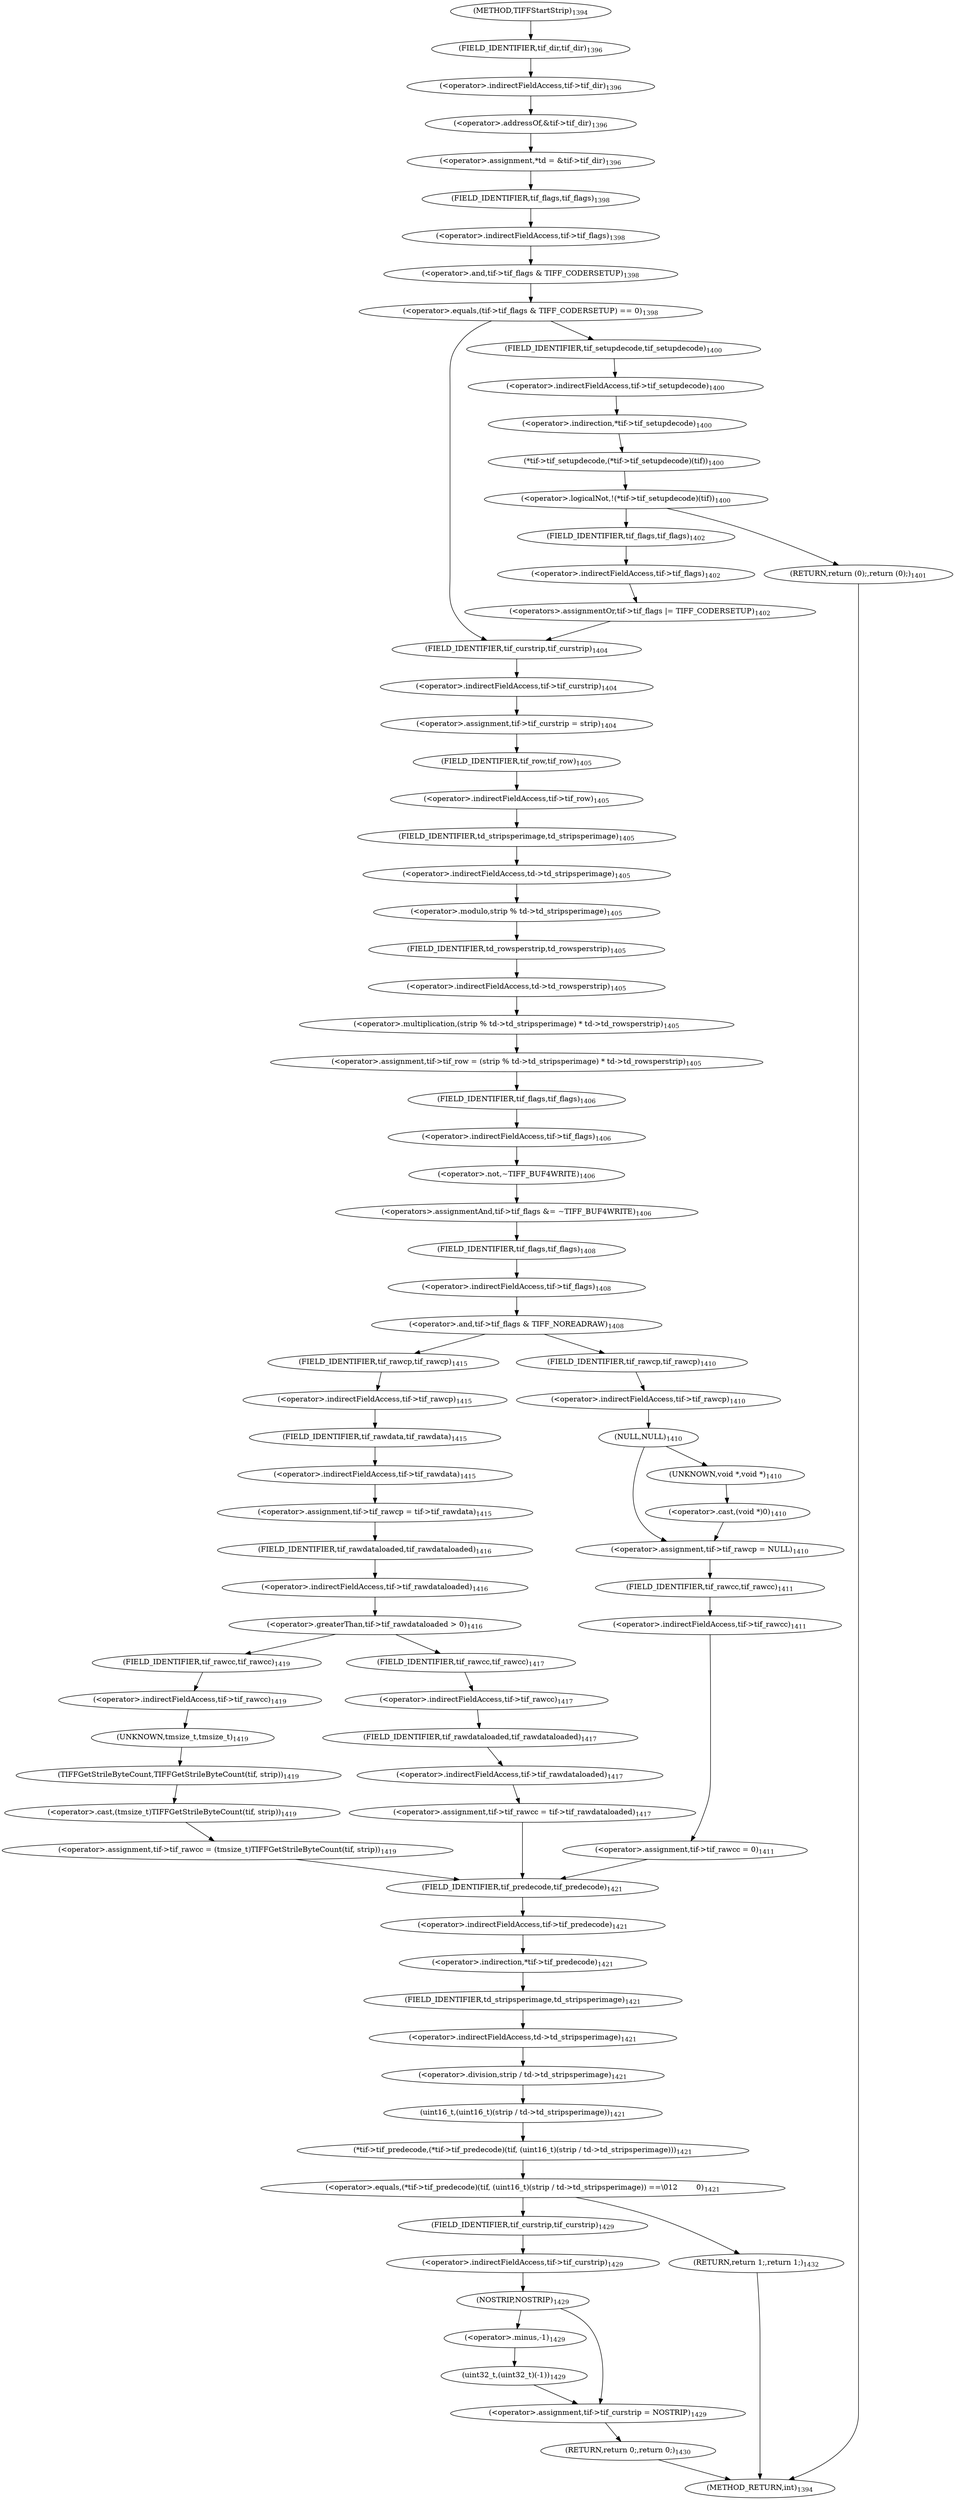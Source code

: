 digraph "TIFFStartStrip" {  
"77217" [label = <(&lt;operator&gt;.assignment,*td = &amp;tif-&gt;tif_dir)<SUB>1396</SUB>> ]
"77248" [label = <(&lt;operator&gt;.assignment,tif-&gt;tif_curstrip = strip)<SUB>1404</SUB>> ]
"77253" [label = <(&lt;operator&gt;.assignment,tif-&gt;tif_row = (strip % td-&gt;td_stripsperimage) * td-&gt;td_rowsperstrip)<SUB>1405</SUB>> ]
"77266" [label = <(&lt;operators&gt;.assignmentAnd,tif-&gt;tif_flags &amp;= ~TIFF_BUF4WRITE)<SUB>1406</SUB>> ]
"77354" [label = <(RETURN,return 1;,return 1;)<SUB>1432</SUB>> ]
"77219" [label = <(&lt;operator&gt;.addressOf,&amp;tif-&gt;tif_dir)<SUB>1396</SUB>> ]
"77224" [label = <(&lt;operator&gt;.equals,(tif-&gt;tif_flags &amp; TIFF_CODERSETUP) == 0)<SUB>1398</SUB>> ]
"77249" [label = <(&lt;operator&gt;.indirectFieldAccess,tif-&gt;tif_curstrip)<SUB>1404</SUB>> ]
"77254" [label = <(&lt;operator&gt;.indirectFieldAccess,tif-&gt;tif_row)<SUB>1405</SUB>> ]
"77257" [label = <(&lt;operator&gt;.multiplication,(strip % td-&gt;td_stripsperimage) * td-&gt;td_rowsperstrip)<SUB>1405</SUB>> ]
"77267" [label = <(&lt;operator&gt;.indirectFieldAccess,tif-&gt;tif_flags)<SUB>1406</SUB>> ]
"77270" [label = <(&lt;operator&gt;.not,~TIFF_BUF4WRITE)<SUB>1406</SUB>> ]
"77273" [label = <(&lt;operator&gt;.and,tif-&gt;tif_flags &amp; TIFF_NOREADRAW)<SUB>1408</SUB>> ]
"77328" [label = <(&lt;operator&gt;.equals,(*tif-&gt;tif_predecode)(tif, (uint16_t)(strip / td-&gt;td_stripsperimage)) ==\012        0)<SUB>1421</SUB>> ]
"77220" [label = <(&lt;operator&gt;.indirectFieldAccess,tif-&gt;tif_dir)<SUB>1396</SUB>> ]
"77225" [label = <(&lt;operator&gt;.and,tif-&gt;tif_flags &amp; TIFF_CODERSETUP)<SUB>1398</SUB>> ]
"77243" [label = <(&lt;operators&gt;.assignmentOr,tif-&gt;tif_flags |= TIFF_CODERSETUP)<SUB>1402</SUB>> ]
"77251" [label = <(FIELD_IDENTIFIER,tif_curstrip,tif_curstrip)<SUB>1404</SUB>> ]
"77256" [label = <(FIELD_IDENTIFIER,tif_row,tif_row)<SUB>1405</SUB>> ]
"77258" [label = <(&lt;operator&gt;.modulo,strip % td-&gt;td_stripsperimage)<SUB>1405</SUB>> ]
"77263" [label = <(&lt;operator&gt;.indirectFieldAccess,td-&gt;td_rowsperstrip)<SUB>1405</SUB>> ]
"77269" [label = <(FIELD_IDENTIFIER,tif_flags,tif_flags)<SUB>1406</SUB>> ]
"77274" [label = <(&lt;operator&gt;.indirectFieldAccess,tif-&gt;tif_flags)<SUB>1408</SUB>> ]
"77279" [label = <(&lt;operator&gt;.assignment,tif-&gt;tif_rawcp = NULL)<SUB>1410</SUB>> ]
"77288" [label = <(&lt;operator&gt;.assignment,tif-&gt;tif_rawcc = 0)<SUB>1411</SUB>> ]
"77329" [label = <(*tif-&gt;tif_predecode,(*tif-&gt;tif_predecode)(tif, (uint16_t)(strip / td-&gt;td_stripsperimage)))<SUB>1421</SUB>> ]
"77343" [label = <(&lt;operator&gt;.assignment,tif-&gt;tif_curstrip = NOSTRIP)<SUB>1429</SUB>> ]
"77352" [label = <(RETURN,return 0;,return 0;)<SUB>1430</SUB>> ]
"77222" [label = <(FIELD_IDENTIFIER,tif_dir,tif_dir)<SUB>1396</SUB>> ]
"77226" [label = <(&lt;operator&gt;.indirectFieldAccess,tif-&gt;tif_flags)<SUB>1398</SUB>> ]
"77233" [label = <(&lt;operator&gt;.logicalNot,!(*tif-&gt;tif_setupdecode)(tif))<SUB>1400</SUB>> ]
"77244" [label = <(&lt;operator&gt;.indirectFieldAccess,tif-&gt;tif_flags)<SUB>1402</SUB>> ]
"77260" [label = <(&lt;operator&gt;.indirectFieldAccess,td-&gt;td_stripsperimage)<SUB>1405</SUB>> ]
"77265" [label = <(FIELD_IDENTIFIER,td_rowsperstrip,td_rowsperstrip)<SUB>1405</SUB>> ]
"77276" [label = <(FIELD_IDENTIFIER,tif_flags,tif_flags)<SUB>1408</SUB>> ]
"77280" [label = <(&lt;operator&gt;.indirectFieldAccess,tif-&gt;tif_rawcp)<SUB>1410</SUB>> ]
"77283" [label = <(NULL,NULL)<SUB>1410</SUB>> ]
"77289" [label = <(&lt;operator&gt;.indirectFieldAccess,tif-&gt;tif_rawcc)<SUB>1411</SUB>> ]
"77295" [label = <(&lt;operator&gt;.assignment,tif-&gt;tif_rawcp = tif-&gt;tif_rawdata)<SUB>1415</SUB>> ]
"77330" [label = <(&lt;operator&gt;.indirection,*tif-&gt;tif_predecode)<SUB>1421</SUB>> ]
"77335" [label = <(uint16_t,(uint16_t)(strip / td-&gt;td_stripsperimage))<SUB>1421</SUB>> ]
"77344" [label = <(&lt;operator&gt;.indirectFieldAccess,tif-&gt;tif_curstrip)<SUB>1429</SUB>> ]
"77347" [label = <(NOSTRIP,NOSTRIP)<SUB>1429</SUB>> ]
"77228" [label = <(FIELD_IDENTIFIER,tif_flags,tif_flags)<SUB>1398</SUB>> ]
"77234" [label = <(*tif-&gt;tif_setupdecode,(*tif-&gt;tif_setupdecode)(tif))<SUB>1400</SUB>> ]
"77241" [label = <(RETURN,return (0);,return (0);)<SUB>1401</SUB>> ]
"77246" [label = <(FIELD_IDENTIFIER,tif_flags,tif_flags)<SUB>1402</SUB>> ]
"77262" [label = <(FIELD_IDENTIFIER,td_stripsperimage,td_stripsperimage)<SUB>1405</SUB>> ]
"77282" [label = <(FIELD_IDENTIFIER,tif_rawcp,tif_rawcp)<SUB>1410</SUB>> ]
"77291" [label = <(FIELD_IDENTIFIER,tif_rawcc,tif_rawcc)<SUB>1411</SUB>> ]
"77296" [label = <(&lt;operator&gt;.indirectFieldAccess,tif-&gt;tif_rawcp)<SUB>1415</SUB>> ]
"77299" [label = <(&lt;operator&gt;.indirectFieldAccess,tif-&gt;tif_rawdata)<SUB>1415</SUB>> ]
"77303" [label = <(&lt;operator&gt;.greaterThan,tif-&gt;tif_rawdataloaded &gt; 0)<SUB>1416</SUB>> ]
"77331" [label = <(&lt;operator&gt;.indirectFieldAccess,tif-&gt;tif_predecode)<SUB>1421</SUB>> ]
"77336" [label = <(&lt;operator&gt;.division,strip / td-&gt;td_stripsperimage)<SUB>1421</SUB>> ]
"77346" [label = <(FIELD_IDENTIFIER,tif_curstrip,tif_curstrip)<SUB>1429</SUB>> ]
"77235" [label = <(&lt;operator&gt;.indirection,*tif-&gt;tif_setupdecode)<SUB>1400</SUB>> ]
"77285" [label = <(&lt;operator&gt;.cast,(void *)0)<SUB>1410</SUB>> ]
"77298" [label = <(FIELD_IDENTIFIER,tif_rawcp,tif_rawcp)<SUB>1415</SUB>> ]
"77301" [label = <(FIELD_IDENTIFIER,tif_rawdata,tif_rawdata)<SUB>1415</SUB>> ]
"77304" [label = <(&lt;operator&gt;.indirectFieldAccess,tif-&gt;tif_rawdataloaded)<SUB>1416</SUB>> ]
"77309" [label = <(&lt;operator&gt;.assignment,tif-&gt;tif_rawcc = tif-&gt;tif_rawdataloaded)<SUB>1417</SUB>> ]
"77333" [label = <(FIELD_IDENTIFIER,tif_predecode,tif_predecode)<SUB>1421</SUB>> ]
"77338" [label = <(&lt;operator&gt;.indirectFieldAccess,td-&gt;td_stripsperimage)<SUB>1421</SUB>> ]
"77349" [label = <(uint32_t,(uint32_t)(-1))<SUB>1429</SUB>> ]
"77236" [label = <(&lt;operator&gt;.indirectFieldAccess,tif-&gt;tif_setupdecode)<SUB>1400</SUB>> ]
"77286" [label = <(UNKNOWN,void *,void *)<SUB>1410</SUB>> ]
"77306" [label = <(FIELD_IDENTIFIER,tif_rawdataloaded,tif_rawdataloaded)<SUB>1416</SUB>> ]
"77310" [label = <(&lt;operator&gt;.indirectFieldAccess,tif-&gt;tif_rawcc)<SUB>1417</SUB>> ]
"77313" [label = <(&lt;operator&gt;.indirectFieldAccess,tif-&gt;tif_rawdataloaded)<SUB>1417</SUB>> ]
"77318" [label = <(&lt;operator&gt;.assignment,tif-&gt;tif_rawcc = (tmsize_t)TIFFGetStrileByteCount(tif, strip))<SUB>1419</SUB>> ]
"77340" [label = <(FIELD_IDENTIFIER,td_stripsperimage,td_stripsperimage)<SUB>1421</SUB>> ]
"77350" [label = <(&lt;operator&gt;.minus,-1)<SUB>1429</SUB>> ]
"77238" [label = <(FIELD_IDENTIFIER,tif_setupdecode,tif_setupdecode)<SUB>1400</SUB>> ]
"77312" [label = <(FIELD_IDENTIFIER,tif_rawcc,tif_rawcc)<SUB>1417</SUB>> ]
"77315" [label = <(FIELD_IDENTIFIER,tif_rawdataloaded,tif_rawdataloaded)<SUB>1417</SUB>> ]
"77319" [label = <(&lt;operator&gt;.indirectFieldAccess,tif-&gt;tif_rawcc)<SUB>1419</SUB>> ]
"77322" [label = <(&lt;operator&gt;.cast,(tmsize_t)TIFFGetStrileByteCount(tif, strip))<SUB>1419</SUB>> ]
"77321" [label = <(FIELD_IDENTIFIER,tif_rawcc,tif_rawcc)<SUB>1419</SUB>> ]
"77323" [label = <(UNKNOWN,tmsize_t,tmsize_t)<SUB>1419</SUB>> ]
"77324" [label = <(TIFFGetStrileByteCount,TIFFGetStrileByteCount(tif, strip))<SUB>1419</SUB>> ]
"77212" [label = <(METHOD,TIFFStartStrip)<SUB>1394</SUB>> ]
"77356" [label = <(METHOD_RETURN,int)<SUB>1394</SUB>> ]
  "77217" -> "77228" 
  "77248" -> "77256" 
  "77253" -> "77269" 
  "77266" -> "77276" 
  "77354" -> "77356" 
  "77219" -> "77217" 
  "77224" -> "77238" 
  "77224" -> "77251" 
  "77249" -> "77248" 
  "77254" -> "77262" 
  "77257" -> "77253" 
  "77267" -> "77270" 
  "77270" -> "77266" 
  "77273" -> "77282" 
  "77273" -> "77298" 
  "77328" -> "77346" 
  "77328" -> "77354" 
  "77220" -> "77219" 
  "77225" -> "77224" 
  "77243" -> "77251" 
  "77251" -> "77249" 
  "77256" -> "77254" 
  "77258" -> "77265" 
  "77263" -> "77257" 
  "77269" -> "77267" 
  "77274" -> "77273" 
  "77279" -> "77291" 
  "77288" -> "77333" 
  "77329" -> "77328" 
  "77343" -> "77352" 
  "77352" -> "77356" 
  "77222" -> "77220" 
  "77226" -> "77225" 
  "77233" -> "77241" 
  "77233" -> "77246" 
  "77244" -> "77243" 
  "77260" -> "77258" 
  "77265" -> "77263" 
  "77276" -> "77274" 
  "77280" -> "77283" 
  "77283" -> "77286" 
  "77283" -> "77279" 
  "77289" -> "77288" 
  "77295" -> "77306" 
  "77330" -> "77340" 
  "77335" -> "77329" 
  "77344" -> "77347" 
  "77347" -> "77343" 
  "77347" -> "77350" 
  "77228" -> "77226" 
  "77234" -> "77233" 
  "77241" -> "77356" 
  "77246" -> "77244" 
  "77262" -> "77260" 
  "77282" -> "77280" 
  "77291" -> "77289" 
  "77296" -> "77301" 
  "77299" -> "77295" 
  "77303" -> "77312" 
  "77303" -> "77321" 
  "77331" -> "77330" 
  "77336" -> "77335" 
  "77346" -> "77344" 
  "77235" -> "77234" 
  "77285" -> "77279" 
  "77298" -> "77296" 
  "77301" -> "77299" 
  "77304" -> "77303" 
  "77309" -> "77333" 
  "77333" -> "77331" 
  "77338" -> "77336" 
  "77349" -> "77343" 
  "77236" -> "77235" 
  "77286" -> "77285" 
  "77306" -> "77304" 
  "77310" -> "77315" 
  "77313" -> "77309" 
  "77318" -> "77333" 
  "77340" -> "77338" 
  "77350" -> "77349" 
  "77238" -> "77236" 
  "77312" -> "77310" 
  "77315" -> "77313" 
  "77319" -> "77323" 
  "77322" -> "77318" 
  "77321" -> "77319" 
  "77323" -> "77324" 
  "77324" -> "77322" 
  "77212" -> "77222" 
}
